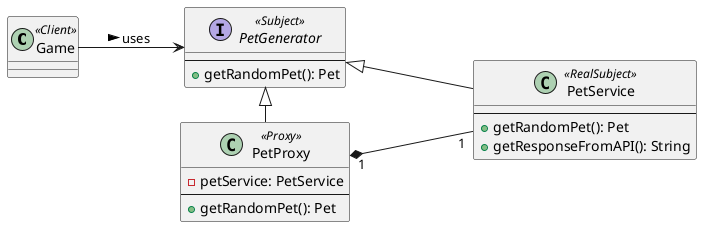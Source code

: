@startuml

left to right direction

class Game <<Client>> {}

interface PetGenerator <<Subject>> {
    --
    + getRandomPet(): Pet
}

class PetService <<RealSubject>> {
    --
    + getRandomPet(): Pet
    + getResponseFromAPI(): String
}

class PetProxy <<Proxy>> {
    - petService: PetService
    --
    + getRandomPet(): Pet
}

PetGenerator <|- PetProxy
PetGenerator <|- PetService 
PetProxy "1" *--- "1" PetService 
' PetService "1" - "0..*" PetResponse : > unpack

Game --> PetGenerator: > uses

@enduml